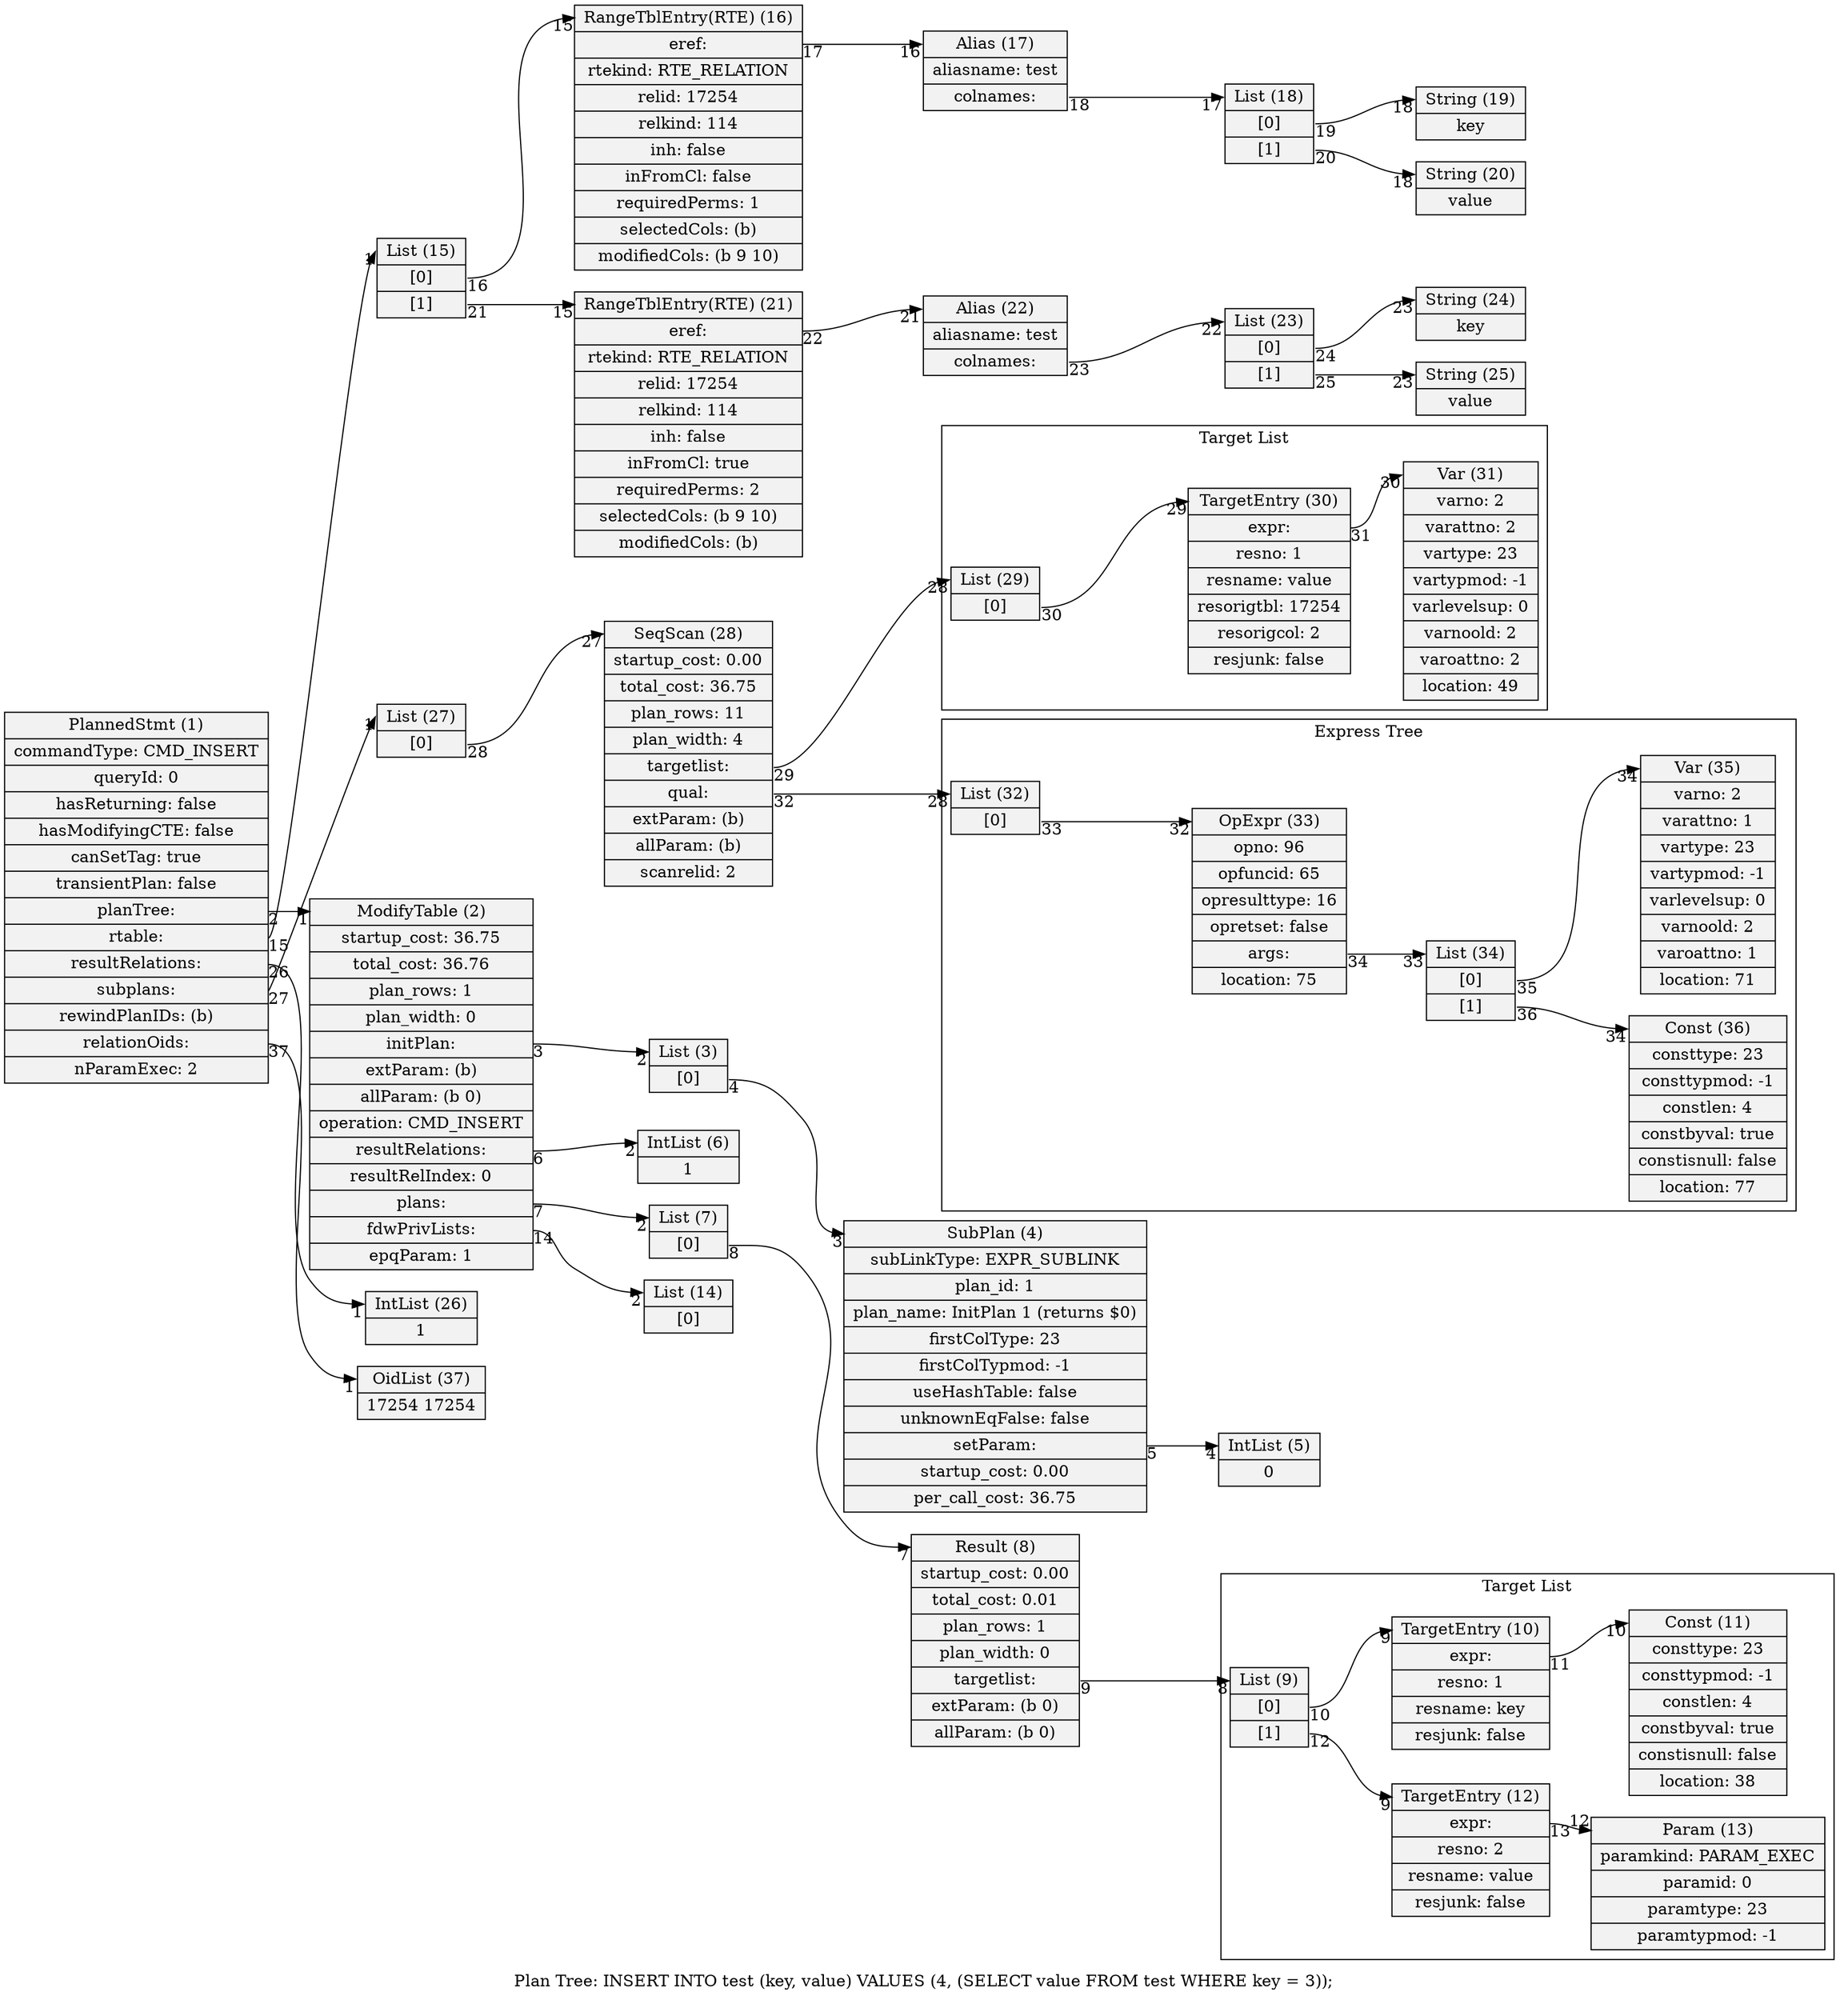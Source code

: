 digraph {
graph [rankdir = "LR", label = "Plan Tree: INSERT INTO test (key, value) VALUES (4, (SELECT value FROM test WHERE key = 3));"]
node  [shape=record,style=filled,fillcolor=gray95]
edge  [arrowtail=empty]
17[label = "<head> Alias (17)|aliasname: test|<colnames> colnames: "]
19[label = "<head> String (19)|key"]
18[label = "<head> List (18)|<1> [0]|<2> [1]"]
20[label = "<head> String (20)|value"]
28[label = "<head> SeqScan (28)|startup_cost: 0.00|total_cost: 36.75|plan_rows: 11|plan_width: 4|<targetlist> targetlist: |<qual> qual: |extParam: (b)|allParam: (b)|scanrelid: 2"]
22[label = "<head> Alias (22)|aliasname: test|<colnames> colnames: "]
23[label = "<head> List (23)|<1> [0]|<2> [1]"]
24[label = "<head> String (24)|key"]
25[label = "<head> String (25)|value"]
4[label = "<head> SubPlan (4)|subLinkType: EXPR_SUBLINK|plan_id: 1|plan_name: InitPlan 1 (returns $0)|firstColType: 23|firstColTypmod: -1|useHashTable: false|unknownEqFalse: false|<setParam> setParam: |startup_cost: 0.00|per_call_cost: 36.75"]
8[label = "<head> Result (8)|startup_cost: 0.00|total_cost: 0.01|plan_rows: 1|plan_width: 0|<targetlist> targetlist: |extParam: (b 0)|allParam: (b 0)"]
1[label = "<head> PlannedStmt (1)|commandType: CMD_INSERT|queryId: 0|hasReturning: false|hasModifyingCTE: false|canSetTag: true|transientPlan: false|<planTree> planTree: |<rtable> rtable: |<resultRelations> resultRelations: |<subplans> subplans: |rewindPlanIDs: (b)|<relationOids> relationOids: |nParamExec: 2"]
5[label = "<head> IntList (5)|0 "]
27[label = "<head> List (27)|<1> [0]"]
3[label = "<head> List (3)|<1> [0]"]
7[label = "<head> List (7)|<1> [0]"]
6[label = "<head> IntList (6)|1 "]
2[label = "<head> ModifyTable (2)|startup_cost: 36.75|total_cost: 36.76|plan_rows: 1|plan_width: 0|<initPlan> initPlan: |extParam: (b)|allParam: (b 0)|operation: CMD_INSERT|<resultRelations> resultRelations: |resultRelIndex: 0|<plans> plans: |<fdwPrivLists> fdwPrivLists: |epqParam: 1"]
14[label = "<head> List (14)|<1> [0]"]
16[label = "<head> RangeTblEntry(RTE) (16)|<eref> eref: |rtekind: RTE_RELATION|relid: 17254|relkind: 114|inh: false|inFromCl: false|requiredPerms: 1|selectedCols: (b)|modifiedCols: (b 9 10)"]
15[label = "<head> List (15)|<1> [0]|<2> [1]"]
37[label = "<head> OidList (37)|17254 17254 "]
26[label = "<head> IntList (26)|1 "]
21[label = "<head> RangeTblEntry(RTE) (21)|<eref> eref: |rtekind: RTE_RELATION|relid: 17254|relkind: 114|inh: false|inFromCl: true|requiredPerms: 2|selectedCols: (b 9 10)|modifiedCols: (b)"]

17:colnames -> 18:head [headlabel = "17", taillabel = "18"]
18:1 -> 19:head [headlabel = "18", taillabel = "19"]
18:2 -> 20:head [headlabel = "18", taillabel = "20"]
28:targetlist -> 29:head [headlabel = "28", taillabel = "29"]
28:qual -> 32:head [headlabel = "28", taillabel = "32"]
22:colnames -> 23:head [headlabel = "22", taillabel = "23"]
23:1 -> 24:head [headlabel = "23", taillabel = "24"]
23:2 -> 25:head [headlabel = "23", taillabel = "25"]
4:setParam -> 5:head [headlabel = "4", taillabel = "5"]
8:targetlist -> 9:head [headlabel = "8", taillabel = "9"]
1:subplans -> 27:head [headlabel = "1", taillabel = "27"]
1:planTree -> 2:head [headlabel = "1", taillabel = "2"]
1:rtable -> 15:head [headlabel = "1", taillabel = "15"]
1:relationOids -> 37:head [headlabel = "1", taillabel = "37"]
1:resultRelations -> 26:head [headlabel = "1", taillabel = "26"]
27:1 -> 28:head [headlabel = "27", taillabel = "28"]
3:1 -> 4:head [headlabel = "3", taillabel = "4"]
7:1 -> 8:head [headlabel = "7", taillabel = "8"]
2:initPlan -> 3:head [headlabel = "2", taillabel = "3"]
2:plans -> 7:head [headlabel = "2", taillabel = "7"]
2:resultRelations -> 6:head [headlabel = "2", taillabel = "6"]
2:fdwPrivLists -> 14:head [headlabel = "2", taillabel = "14"]
16:eref -> 17:head [headlabel = "16", taillabel = "17"]
15:1 -> 16:head [headlabel = "15", taillabel = "16"]
15:2 -> 21:head [headlabel = "15", taillabel = "21"]
21:eref -> 22:head [headlabel = "21", taillabel = "22"]

subgraph cluster_0 {
	label = "Target List";
	10[label = "<head> TargetEntry (10)|<expr> expr: |resno: 1|resname: key|resjunk: false"]
	11[label = "<head> Const (11)|consttype: 23|consttypmod: -1|constlen: 4|constbyval: true|constisnull: false|location: 38"]
	12[label = "<head> TargetEntry (12)|<expr> expr: |resno: 2|resname: value|resjunk: false"]
	13[label = "<head> Param (13)|paramkind: PARAM_EXEC|paramid: 0|paramtype: 23|paramtypmod: -1"]
	9[label = "<head> List (9)|<1> [0]|<2> [1]"]

	10:expr -> 11:head [headlabel = "10", taillabel = "11"]
	12:expr -> 13:head [headlabel = "12", taillabel = "13"]
	9:1 -> 10:head [headlabel = "9", taillabel = "10"]
	9:2 -> 12:head [headlabel = "9", taillabel = "12"]
}

subgraph cluster_1 {
	label = "Target List";
	30[label = "<head> TargetEntry (30)|<expr> expr: |resno: 1|resname: value|resorigtbl: 17254|resorigcol: 2|resjunk: false"]
	31[label = "<head> Var (31)|varno: 2|varattno: 2|vartype: 23|vartypmod: -1|varlevelsup: 0|varnoold: 2|varoattno: 2|location: 49"]
	29[label = "<head> List (29)|<1> [0]"]

	30:expr -> 31:head [headlabel = "30", taillabel = "31"]
	29:1 -> 30:head [headlabel = "29", taillabel = "30"]
}

subgraph cluster_2 {
	label = "Express Tree";
	33[label = "<head> OpExpr (33)|opno: 96|opfuncid: 65|opresulttype: 16|opretset: false|<args> args: |location: 75"]
	35[label = "<head> Var (35)|varno: 2|varattno: 1|vartype: 23|vartypmod: -1|varlevelsup: 0|varnoold: 2|varoattno: 1|location: 71"]
	34[label = "<head> List (34)|<1> [0]|<2> [1]"]
	36[label = "<head> Const (36)|consttype: 23|consttypmod: -1|constlen: 4|constbyval: true|constisnull: false|location: 77"]
	32[label = "<head> List (32)|<1> [0]"]

	33:args -> 34:head [headlabel = "33", taillabel = "34"]
	34:1 -> 35:head [headlabel = "34", taillabel = "35"]
	34:2 -> 36:head [headlabel = "34", taillabel = "36"]
	32:1 -> 33:head [headlabel = "32", taillabel = "33"]
}

}

